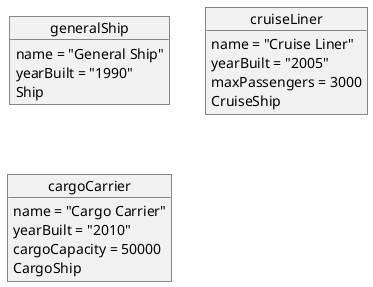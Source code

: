 @startuml
'https://plantuml.com/object-diagram

object generalShip {
  name = "General Ship"
  yearBuilt = "1990"
}

object cruiseLiner {
  name = "Cruise Liner"
  yearBuilt = "2005"
  maxPassengers = 3000
}

object cargoCarrier {
  name = "Cargo Carrier"
  yearBuilt = "2010"
  cargoCapacity = 50000
}

generalShip : Ship
cruiseLiner : CruiseShip
cargoCarrier : CargoShip
@enduml
